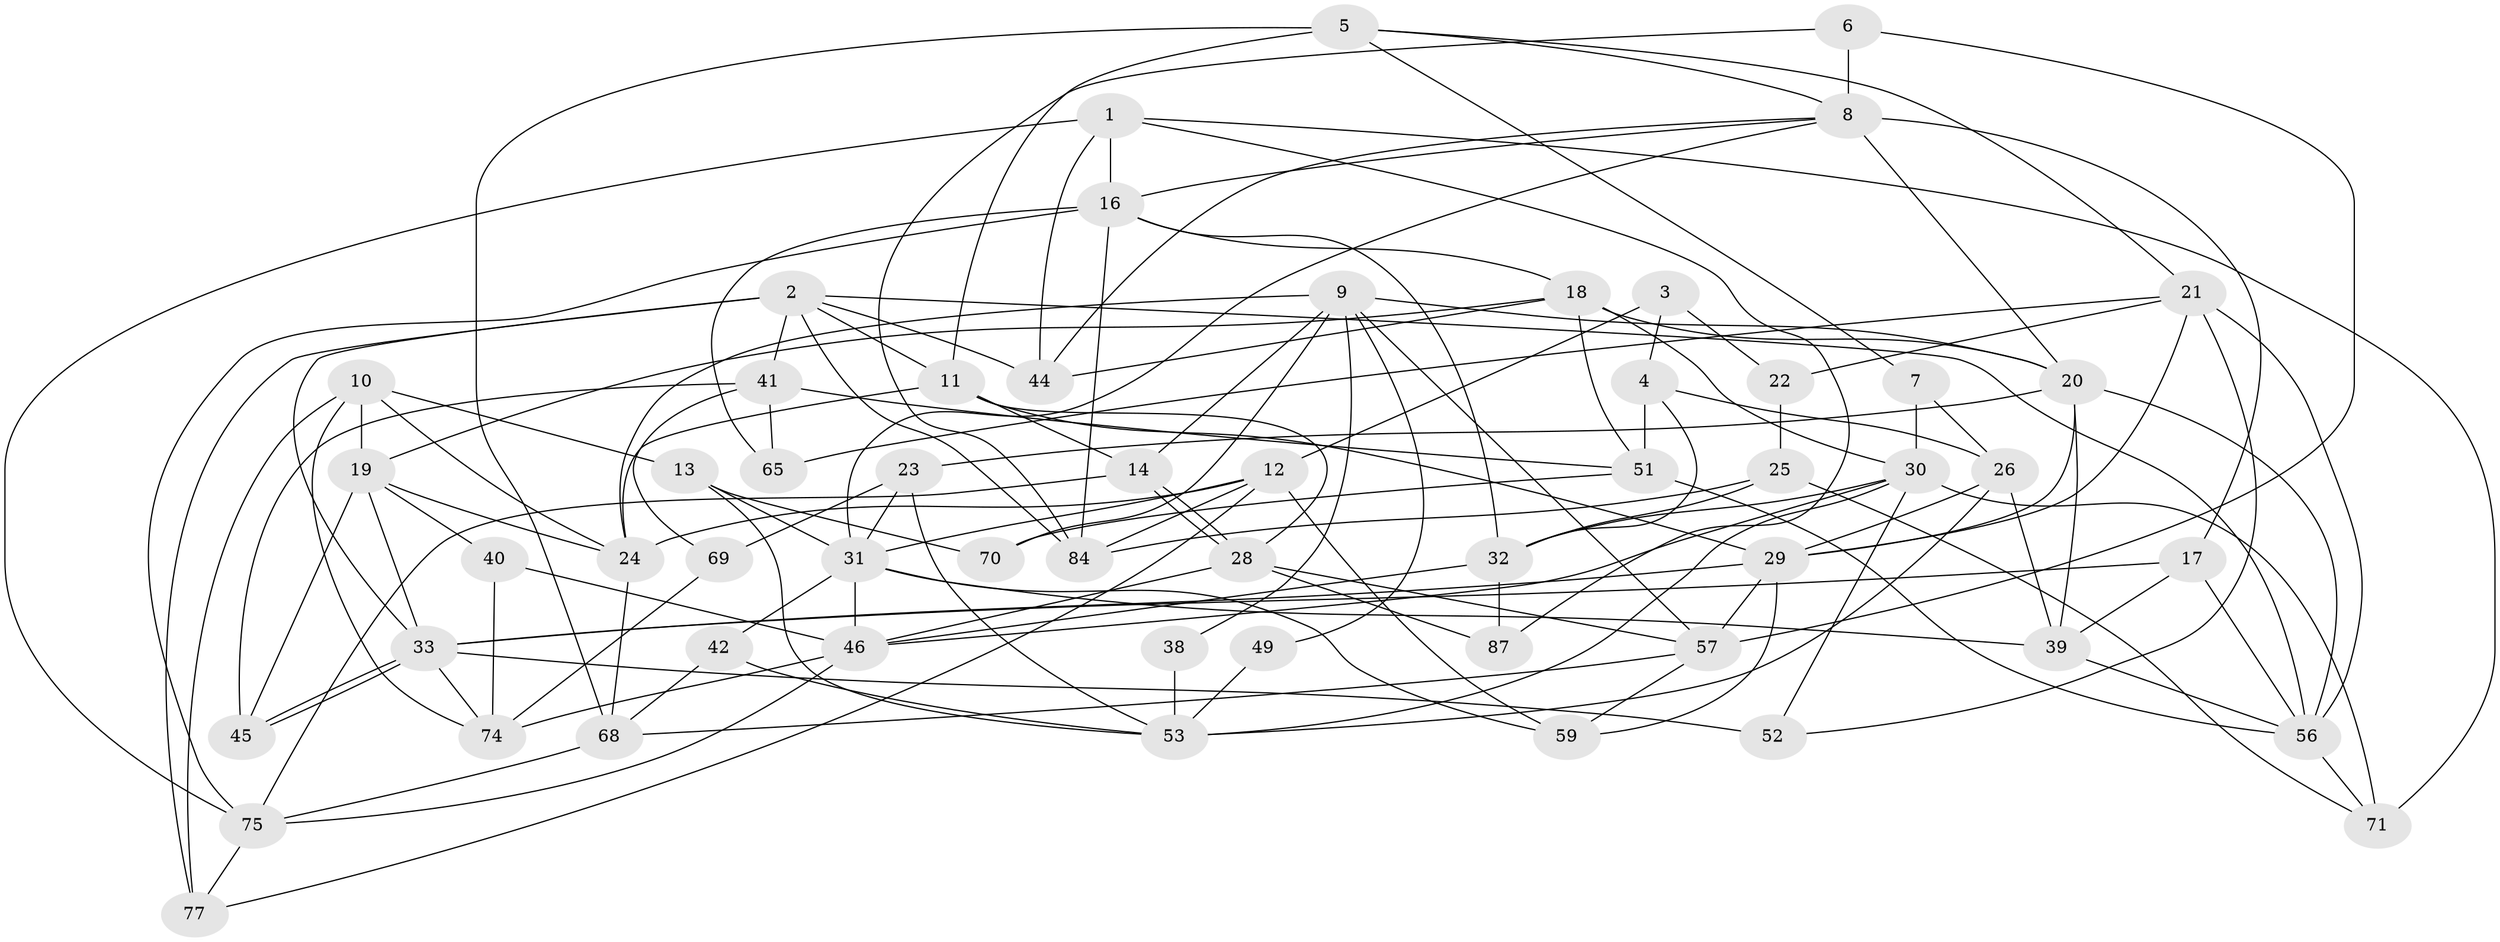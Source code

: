 // Generated by graph-tools (version 1.1) at 2025/23/03/03/25 07:23:57]
// undirected, 56 vertices, 139 edges
graph export_dot {
graph [start="1"]
  node [color=gray90,style=filled];
  1 [super="+50"];
  2 [super="+55"];
  3;
  4;
  5 [super="+15"];
  6;
  7;
  8 [super="+60"];
  9 [super="+37"];
  10 [super="+66"];
  11 [super="+85"];
  12 [super="+62"];
  13 [super="+54"];
  14 [super="+27"];
  16 [super="+47"];
  17 [super="+80"];
  18 [super="+35"];
  19 [super="+78"];
  20 [super="+76"];
  21;
  22 [super="+34"];
  23 [super="+61"];
  24 [super="+73"];
  25;
  26 [super="+48"];
  28 [super="+64"];
  29 [super="+63"];
  30 [super="+72"];
  31 [super="+36"];
  32 [super="+67"];
  33 [super="+81"];
  38;
  39;
  40;
  41 [super="+43"];
  42;
  44;
  45;
  46 [super="+58"];
  49;
  51 [super="+90"];
  52;
  53 [super="+86"];
  56 [super="+91"];
  57 [super="+79"];
  59 [super="+89"];
  65 [super="+88"];
  68 [super="+82"];
  69 [super="+92"];
  70;
  71;
  74;
  75 [super="+83"];
  77;
  84;
  87;
  1 -- 44;
  1 -- 71;
  1 -- 75;
  1 -- 87;
  1 -- 16;
  2 -- 84;
  2 -- 44;
  2 -- 77;
  2 -- 56;
  2 -- 41 [weight=2];
  2 -- 33;
  2 -- 11;
  3 -- 4;
  3 -- 22;
  3 -- 12;
  4 -- 32;
  4 -- 51;
  4 -- 26;
  5 -- 8;
  5 -- 21;
  5 -- 68 [weight=2];
  5 -- 11;
  5 -- 7;
  6 -- 84;
  6 -- 57;
  6 -- 8;
  7 -- 26;
  7 -- 30;
  8 -- 44;
  8 -- 20;
  8 -- 16;
  8 -- 31;
  8 -- 17;
  9 -- 38;
  9 -- 49;
  9 -- 70;
  9 -- 24;
  9 -- 20;
  9 -- 14;
  9 -- 57;
  10 -- 74;
  10 -- 77;
  10 -- 19;
  10 -- 24;
  10 -- 13;
  11 -- 14;
  11 -- 24;
  11 -- 28;
  11 -- 29;
  12 -- 77;
  12 -- 31;
  12 -- 84;
  12 -- 24;
  12 -- 59;
  13 -- 31 [weight=2];
  13 -- 53 [weight=2];
  13 -- 70;
  14 -- 28;
  14 -- 28;
  14 -- 75;
  16 -- 84;
  16 -- 65;
  16 -- 75;
  16 -- 32;
  16 -- 18;
  17 -- 56;
  17 -- 33;
  17 -- 39;
  18 -- 20;
  18 -- 19;
  18 -- 44;
  18 -- 51 [weight=2];
  18 -- 30;
  19 -- 24;
  19 -- 45;
  19 -- 40;
  19 -- 33;
  20 -- 56;
  20 -- 39;
  20 -- 29;
  20 -- 23;
  21 -- 52;
  21 -- 29;
  21 -- 65;
  21 -- 56;
  21 -- 22;
  22 -- 25;
  23 -- 69;
  23 -- 53;
  23 -- 31;
  24 -- 68;
  25 -- 71;
  25 -- 84;
  25 -- 32;
  26 -- 53;
  26 -- 39;
  26 -- 29;
  28 -- 87;
  28 -- 46;
  28 -- 57;
  29 -- 33;
  29 -- 57;
  29 -- 59;
  30 -- 71;
  30 -- 46;
  30 -- 32;
  30 -- 52;
  30 -- 53;
  31 -- 39;
  31 -- 42;
  31 -- 46;
  31 -- 59;
  32 -- 87;
  32 -- 46;
  33 -- 45;
  33 -- 45;
  33 -- 52 [weight=2];
  33 -- 74;
  38 -- 53;
  39 -- 56;
  40 -- 74;
  40 -- 46;
  41 -- 45;
  41 -- 69;
  41 -- 51;
  41 -- 65;
  42 -- 68;
  42 -- 53;
  46 -- 74;
  46 -- 75;
  49 -- 53;
  51 -- 56;
  51 -- 70;
  56 -- 71;
  57 -- 68;
  57 -- 59;
  68 -- 75;
  69 -- 74;
  75 -- 77;
}
